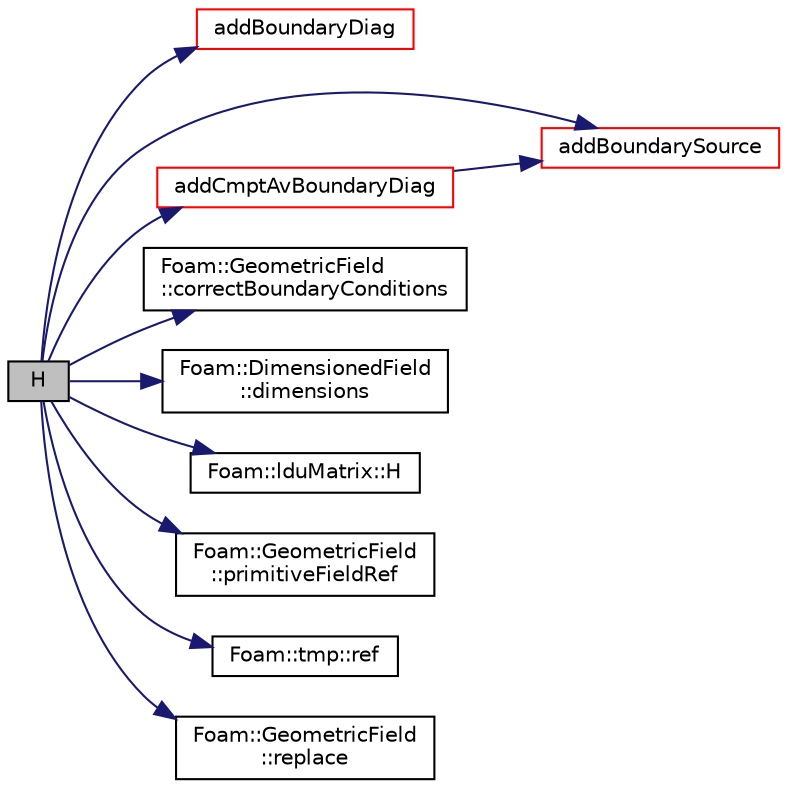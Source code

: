 digraph "H"
{
  bgcolor="transparent";
  edge [fontname="Helvetica",fontsize="10",labelfontname="Helvetica",labelfontsize="10"];
  node [fontname="Helvetica",fontsize="10",shape=record];
  rankdir="LR";
  Node5643 [label="H",height=0.2,width=0.4,color="black", fillcolor="grey75", style="filled", fontcolor="black"];
  Node5643 -> Node5644 [color="midnightblue",fontsize="10",style="solid",fontname="Helvetica"];
  Node5644 [label="addBoundaryDiag",height=0.2,width=0.4,color="red",URL="$a23173.html#abbfa50213d88d51b0da943c15f7c70b7"];
  Node5643 -> Node5647 [color="midnightblue",fontsize="10",style="solid",fontname="Helvetica"];
  Node5647 [label="addBoundarySource",height=0.2,width=0.4,color="red",URL="$a23173.html#a8c23a6a80a98b5d14c02c08e38989bc2"];
  Node5643 -> Node5988 [color="midnightblue",fontsize="10",style="solid",fontname="Helvetica"];
  Node5988 [label="addCmptAvBoundaryDiag",height=0.2,width=0.4,color="red",URL="$a23173.html#a86523b417c033a6ce51ec96db9afcc78"];
  Node5988 -> Node5647 [color="midnightblue",fontsize="10",style="solid",fontname="Helvetica"];
  Node5643 -> Node5993 [color="midnightblue",fontsize="10",style="solid",fontname="Helvetica"];
  Node5993 [label="Foam::GeometricField\l::correctBoundaryConditions",height=0.2,width=0.4,color="black",URL="$a23249.html#acaf6878ef900e593c4b20812f1b567d6",tooltip="Correct boundary field. "];
  Node5643 -> Node5991 [color="midnightblue",fontsize="10",style="solid",fontname="Helvetica"];
  Node5991 [label="Foam::DimensionedField\l::dimensions",height=0.2,width=0.4,color="black",URL="$a27497.html#a512673c2674ca2d38885f1bb5f6994fb",tooltip="Return dimensions. "];
  Node5643 -> Node5994 [color="midnightblue",fontsize="10",style="solid",fontname="Helvetica"];
  Node5994 [label="Foam::lduMatrix::H",height=0.2,width=0.4,color="black",URL="$a27929.html#a4e015bad22fc7442338b7635d5c9bbba"];
  Node5643 -> Node5938 [color="midnightblue",fontsize="10",style="solid",fontname="Helvetica"];
  Node5938 [label="Foam::GeometricField\l::primitiveFieldRef",height=0.2,width=0.4,color="black",URL="$a23249.html#a1c19f056796aa3c294dccefee1f7d26d",tooltip="Return a reference to the internal field. "];
  Node5643 -> Node5896 [color="midnightblue",fontsize="10",style="solid",fontname="Helvetica"];
  Node5896 [label="Foam::tmp::ref",height=0.2,width=0.4,color="black",URL="$a27077.html#aeaf81e641282874cef07f5b808efc83b",tooltip="Return non-const reference or generate a fatal error. "];
  Node5643 -> Node5995 [color="midnightblue",fontsize="10",style="solid",fontname="Helvetica"];
  Node5995 [label="Foam::GeometricField\l::replace",height=0.2,width=0.4,color="black",URL="$a23249.html#a9806b4c63594d0623fd601fc5e647294"];
}

